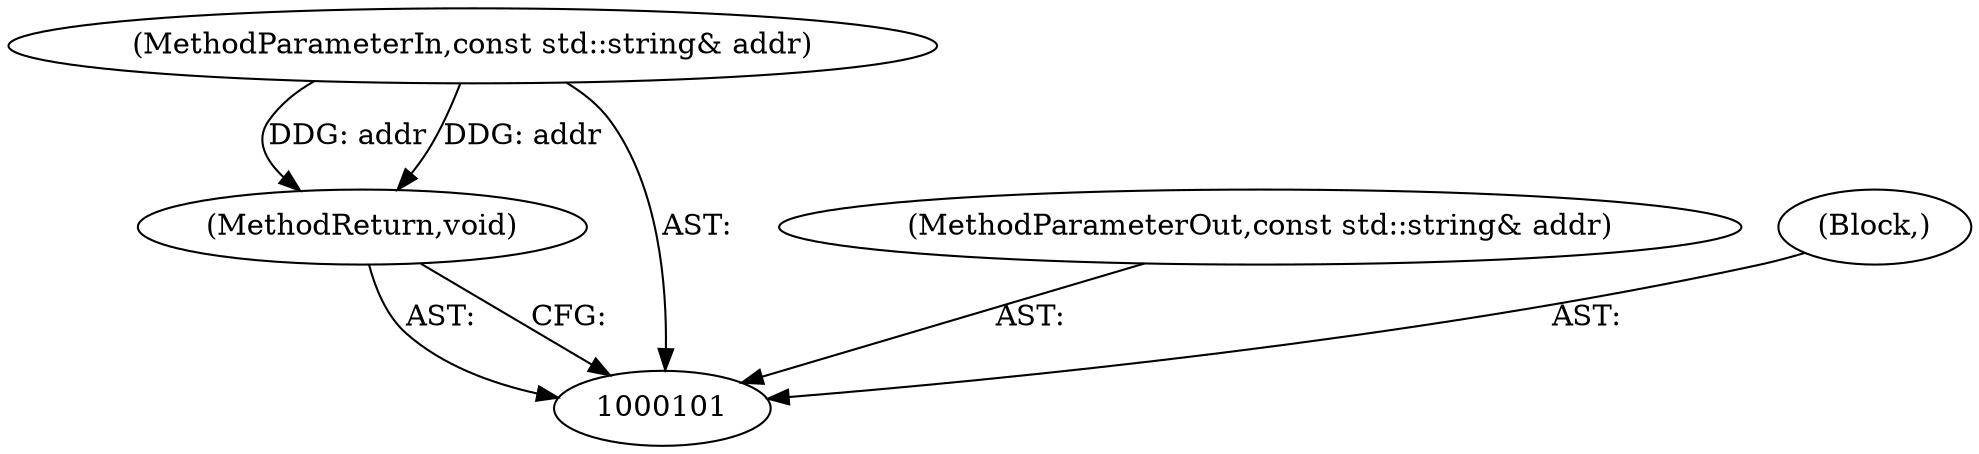 digraph "0_Chrome_116d0963cadfbf55ef2ec3d13781987c4d80517a_10" {
"1000102" [label="(MethodParameterIn,const std::string& addr)"];
"1000108" [label="(MethodParameterOut,const std::string& addr)"];
"1000104" [label="(MethodReturn,void)"];
"1000103" [label="(Block,)"];
"1000102" -> "1000101"  [label="AST: "];
"1000102" -> "1000104"  [label="DDG: addr"];
"1000108" -> "1000101"  [label="AST: "];
"1000104" -> "1000101"  [label="AST: "];
"1000104" -> "1000101"  [label="CFG: "];
"1000102" -> "1000104"  [label="DDG: addr"];
"1000103" -> "1000101"  [label="AST: "];
}
